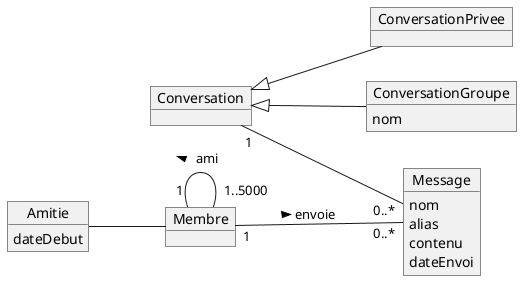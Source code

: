 @startuml
left to right direction
' Membre
' Conversation 
' Message
' Amitie 

object Membre 
object Amitie
object Conversation
object ConversationPrivee
object ConversationGroupe
object Message

Message : nom 
Message : alias 

Amitie : dateDebut

ConversationGroupe : nom

Message : contenu 
Message : dateEnvoi

Membre "1" -- "1..5000" Membre : ami >
Amitie -- Membre
Conversation <|-- ConversationPrivee
Conversation <|-- ConversationGroupe
Conversation "1" -- "0..*" Message
Membre "1" -- "0..*" Message : envoie >
@enduml
